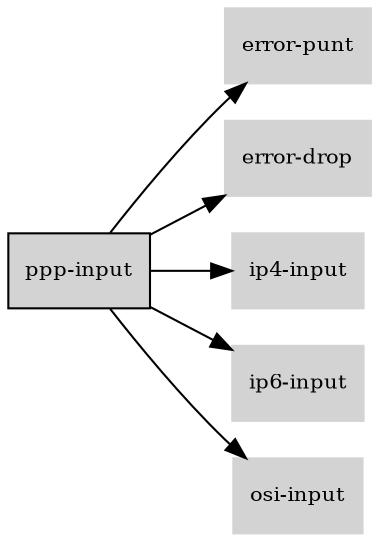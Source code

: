 digraph "ppp_input_subgraph" {
  rankdir=LR;
  node [shape=box, style=filled, fontsize=10, color=lightgray, fontcolor=black, fillcolor=lightgray];
  "ppp-input" [color=black, fontcolor=black, fillcolor=lightgray];
  edge [fontsize=8];
  "ppp-input" -> "error-punt";
  "ppp-input" -> "error-drop";
  "ppp-input" -> "ip4-input";
  "ppp-input" -> "ip6-input";
  "ppp-input" -> "osi-input";
}
